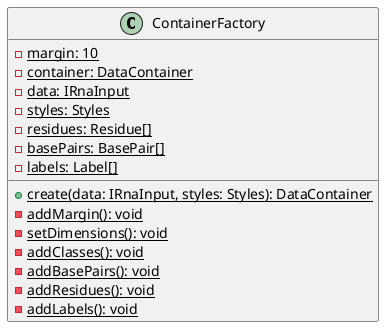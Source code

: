 @startuml
class ContainerFactory {
    -{static} margin: 10
    -{static} container: DataContainer
    -{static} data: IRnaInput
    -{static} styles: Styles
    -{static} residues: Residue[]
    -{static} basePairs: BasePair[]
    -{static} labels: Label[]
    +{static} create(data: IRnaInput, styles: Styles): DataContainer
    -{static} addMargin(): void
    -{static} setDimensions(): void
    -{static} addClasses(): void
    -{static} addBasePairs(): void
    -{static} addResidues(): void
    -{static} addLabels(): void
}
@enduml

